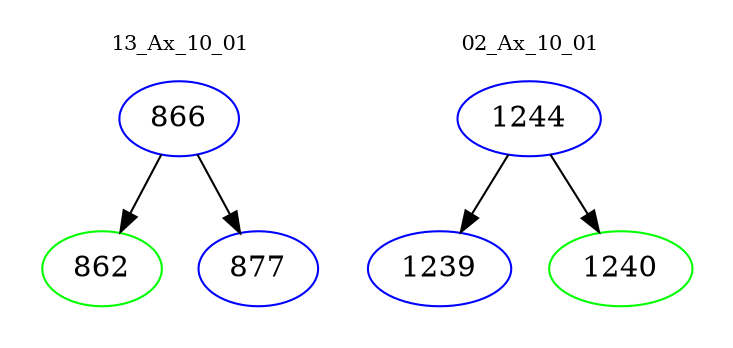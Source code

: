 digraph{
subgraph cluster_0 {
color = white
label = "13_Ax_10_01";
fontsize=10;
T0_866 [label="866", color="blue"]
T0_866 -> T0_862 [color="black"]
T0_862 [label="862", color="green"]
T0_866 -> T0_877 [color="black"]
T0_877 [label="877", color="blue"]
}
subgraph cluster_1 {
color = white
label = "02_Ax_10_01";
fontsize=10;
T1_1244 [label="1244", color="blue"]
T1_1244 -> T1_1239 [color="black"]
T1_1239 [label="1239", color="blue"]
T1_1244 -> T1_1240 [color="black"]
T1_1240 [label="1240", color="green"]
}
}
